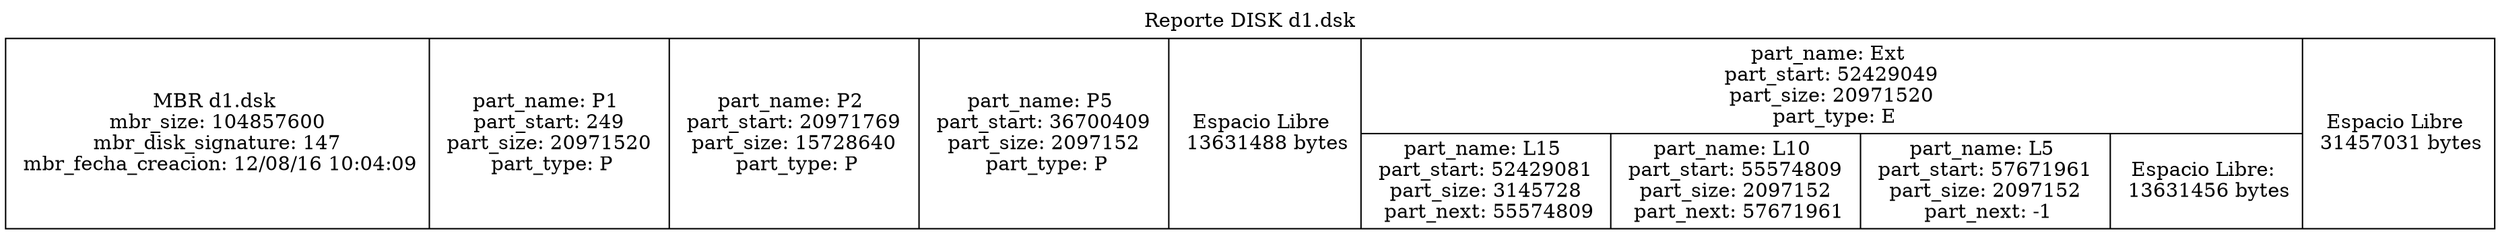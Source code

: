 digraph g{
node[shape = record];
label = "Reporte DISK d1.dsk";
labelloc = "t";
struct [shape = record, label = "MBR d1.dsk &#92;n mbr_size: 104857600 &#92;n mbr_disk_signature: 147 &#92;n mbr_fecha_creacion: 12/08/16 10:04:09|part_name: P1 &#92;n part_start: 249 &#92;n part_size: 20971520 &#92;n part_type: P|part_name: P2 &#92;n part_start: 20971769 &#92;n part_size: 15728640 &#92;n part_type: P|part_name: P5 &#92;n part_start: 36700409 &#92;n part_size: 2097152 &#92;n part_type: P|Espacio Libre &#92;n 13631488 bytes|{part_name: Ext &#92;n part_start: 52429049 &#92;n part_size: 20971520 &#92;n part_type: E|{part_name: L15 &#92;n part_start: 52429081 &#92;n part_size: 3145728 &#92;n part_next: 55574809|part_name: L10 &#92;n part_start: 55574809 &#92;n part_size: 2097152 &#92;n part_next: 57671961|part_name: L5 &#92;n part_start: 57671961 &#92;n part_size: 2097152 &#92;n part_next: -1|Espacio Libre: &#92;n 13631456 bytes}}|Espacio Libre &#92;n 31457031 bytes"];}